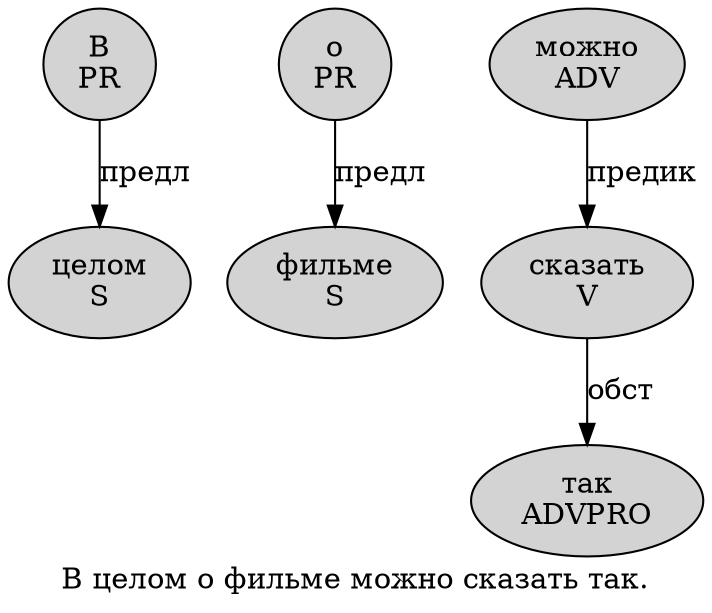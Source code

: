 digraph SENTENCE_3944 {
	graph [label="В целом о фильме можно сказать так."]
	node [style=filled]
		0 [label="В
PR" color="" fillcolor=lightgray penwidth=1 shape=ellipse]
		1 [label="целом
S" color="" fillcolor=lightgray penwidth=1 shape=ellipse]
		2 [label="о
PR" color="" fillcolor=lightgray penwidth=1 shape=ellipse]
		3 [label="фильме
S" color="" fillcolor=lightgray penwidth=1 shape=ellipse]
		4 [label="можно
ADV" color="" fillcolor=lightgray penwidth=1 shape=ellipse]
		5 [label="сказать
V" color="" fillcolor=lightgray penwidth=1 shape=ellipse]
		6 [label="так
ADVPRO" color="" fillcolor=lightgray penwidth=1 shape=ellipse]
			5 -> 6 [label="обст"]
			2 -> 3 [label="предл"]
			4 -> 5 [label="предик"]
			0 -> 1 [label="предл"]
}